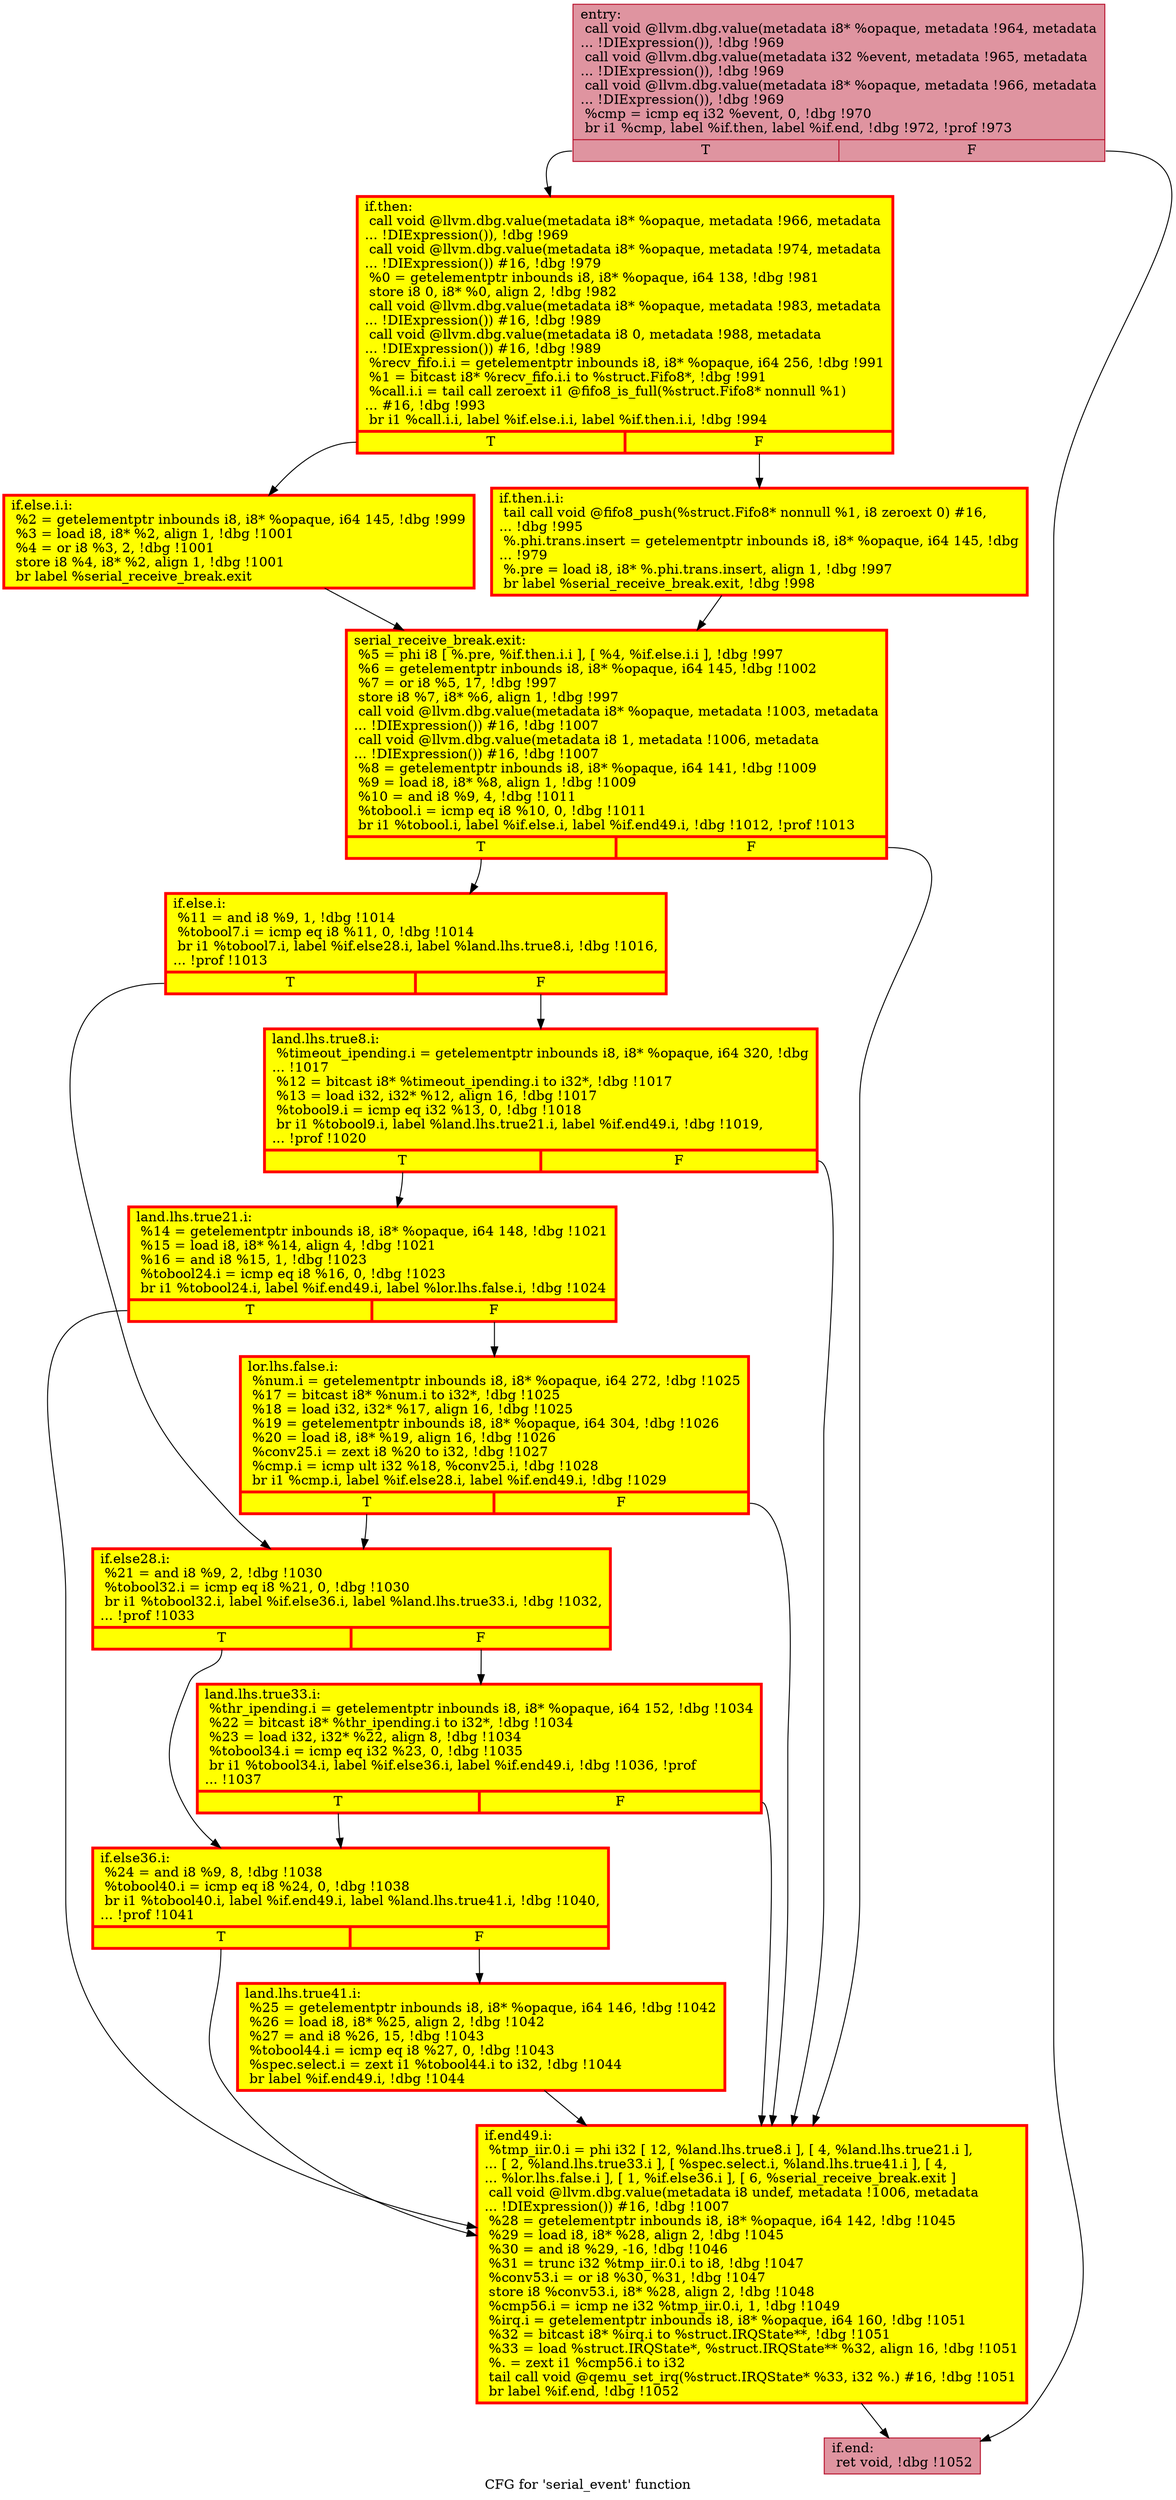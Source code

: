 digraph "CFG for 'serial_event' function" {
	label="CFG for 'serial_event' function";

	Node0x5588d41327e0 [shape=record,color="#b70d28ff", style=filled, fillcolor="#b70d2870",label="{entry:\l  call void @llvm.dbg.value(metadata i8* %opaque, metadata !964, metadata\l... !DIExpression()), !dbg !969\l  call void @llvm.dbg.value(metadata i32 %event, metadata !965, metadata\l... !DIExpression()), !dbg !969\l  call void @llvm.dbg.value(metadata i8* %opaque, metadata !966, metadata\l... !DIExpression()), !dbg !969\l  %cmp = icmp eq i32 %event, 0, !dbg !970\l  br i1 %cmp, label %if.then, label %if.end, !dbg !972, !prof !973\l|{<s0>T|<s1>F}}"];
	Node0x5588d41327e0:s0 -> Node0x5588d41384a0;
	Node0x5588d41327e0:s1 -> Node0x5588d41384f0;
	Node0x5588d41384a0 [shape=record,penwidth=3.0, style="filled", color="red", fillcolor="yellow",label="{if.then:                                          \l  call void @llvm.dbg.value(metadata i8* %opaque, metadata !966, metadata\l... !DIExpression()), !dbg !969\l  call void @llvm.dbg.value(metadata i8* %opaque, metadata !974, metadata\l... !DIExpression()) #16, !dbg !979\l  %0 = getelementptr inbounds i8, i8* %opaque, i64 138, !dbg !981\l  store i8 0, i8* %0, align 2, !dbg !982\l  call void @llvm.dbg.value(metadata i8* %opaque, metadata !983, metadata\l... !DIExpression()) #16, !dbg !989\l  call void @llvm.dbg.value(metadata i8 0, metadata !988, metadata\l... !DIExpression()) #16, !dbg !989\l  %recv_fifo.i.i = getelementptr inbounds i8, i8* %opaque, i64 256, !dbg !991\l  %1 = bitcast i8* %recv_fifo.i.i to %struct.Fifo8*, !dbg !991\l  %call.i.i = tail call zeroext i1 @fifo8_is_full(%struct.Fifo8* nonnull %1)\l... #16, !dbg !993\l  br i1 %call.i.i, label %if.else.i.i, label %if.then.i.i, !dbg !994\l|{<s0>T|<s1>F}}"];
	Node0x5588d41384a0:s0 -> Node0x5588d4132790;
	Node0x5588d41384a0:s1 -> Node0x5588d40af890;
	Node0x5588d40af890 [shape=record,penwidth=3.0, style="filled", color="red", fillcolor="yellow",label="{if.then.i.i:                                      \l  tail call void @fifo8_push(%struct.Fifo8* nonnull %1, i8 zeroext 0) #16,\l... !dbg !995\l  %.phi.trans.insert = getelementptr inbounds i8, i8* %opaque, i64 145, !dbg\l... !979\l  %.pre = load i8, i8* %.phi.trans.insert, align 1, !dbg !997\l  br label %serial_receive_break.exit, !dbg !998\l}"];
	Node0x5588d40af890 -> Node0x5588d40daf30;
	Node0x5588d4132790 [shape=record,penwidth=3.0, style="filled", color="red", fillcolor="yellow",label="{if.else.i.i:                                      \l  %2 = getelementptr inbounds i8, i8* %opaque, i64 145, !dbg !999\l  %3 = load i8, i8* %2, align 1, !dbg !1001\l  %4 = or i8 %3, 2, !dbg !1001\l  store i8 %4, i8* %2, align 1, !dbg !1001\l  br label %serial_receive_break.exit\l}"];
	Node0x5588d4132790 -> Node0x5588d40daf30;
	Node0x5588d40daf30 [shape=record,penwidth=3.0, style="filled", color="red", fillcolor="yellow",label="{serial_receive_break.exit:                        \l  %5 = phi i8 [ %.pre, %if.then.i.i ], [ %4, %if.else.i.i ], !dbg !997\l  %6 = getelementptr inbounds i8, i8* %opaque, i64 145, !dbg !1002\l  %7 = or i8 %5, 17, !dbg !997\l  store i8 %7, i8* %6, align 1, !dbg !997\l  call void @llvm.dbg.value(metadata i8* %opaque, metadata !1003, metadata\l... !DIExpression()) #16, !dbg !1007\l  call void @llvm.dbg.value(metadata i8 1, metadata !1006, metadata\l... !DIExpression()) #16, !dbg !1007\l  %8 = getelementptr inbounds i8, i8* %opaque, i64 141, !dbg !1009\l  %9 = load i8, i8* %8, align 1, !dbg !1009\l  %10 = and i8 %9, 4, !dbg !1011\l  %tobool.i = icmp eq i8 %10, 0, !dbg !1011\l  br i1 %tobool.i, label %if.else.i, label %if.end49.i, !dbg !1012, !prof !1013\l|{<s0>T|<s1>F}}"];
	Node0x5588d40daf30:s0 -> Node0x5588d42c1850;
	Node0x5588d40daf30:s1 -> Node0x5588d42caf30;
	Node0x5588d42c1850 [shape=record,penwidth=3.0, style="filled", color="red", fillcolor="yellow",label="{if.else.i:                                        \l  %11 = and i8 %9, 1, !dbg !1014\l  %tobool7.i = icmp eq i8 %11, 0, !dbg !1014\l  br i1 %tobool7.i, label %if.else28.i, label %land.lhs.true8.i, !dbg !1016,\l... !prof !1013\l|{<s0>T|<s1>F}}"];
	Node0x5588d42c1850:s0 -> Node0x5588d4256a30;
	Node0x5588d42c1850:s1 -> Node0x5588d42c8c30;
	Node0x5588d42c8c30 [shape=record,penwidth=3.0, style="filled", color="red", fillcolor="yellow",label="{land.lhs.true8.i:                                 \l  %timeout_ipending.i = getelementptr inbounds i8, i8* %opaque, i64 320, !dbg\l... !1017\l  %12 = bitcast i8* %timeout_ipending.i to i32*, !dbg !1017\l  %13 = load i32, i32* %12, align 16, !dbg !1017\l  %tobool9.i = icmp eq i32 %13, 0, !dbg !1018\l  br i1 %tobool9.i, label %land.lhs.true21.i, label %if.end49.i, !dbg !1019,\l... !prof !1020\l|{<s0>T|<s1>F}}"];
	Node0x5588d42c8c30:s0 -> Node0x5588d4274dd0;
	Node0x5588d42c8c30:s1 -> Node0x5588d42caf30;
	Node0x5588d4274dd0 [shape=record,penwidth=3.0, style="filled", color="red", fillcolor="yellow",label="{land.lhs.true21.i:                                \l  %14 = getelementptr inbounds i8, i8* %opaque, i64 148, !dbg !1021\l  %15 = load i8, i8* %14, align 4, !dbg !1021\l  %16 = and i8 %15, 1, !dbg !1023\l  %tobool24.i = icmp eq i8 %16, 0, !dbg !1023\l  br i1 %tobool24.i, label %if.end49.i, label %lor.lhs.false.i, !dbg !1024\l|{<s0>T|<s1>F}}"];
	Node0x5588d4274dd0:s0 -> Node0x5588d42caf30;
	Node0x5588d4274dd0:s1 -> Node0x5588d42b5670;
	Node0x5588d42b5670 [shape=record,penwidth=3.0, style="filled", color="red", fillcolor="yellow",label="{lor.lhs.false.i:                                  \l  %num.i = getelementptr inbounds i8, i8* %opaque, i64 272, !dbg !1025\l  %17 = bitcast i8* %num.i to i32*, !dbg !1025\l  %18 = load i32, i32* %17, align 16, !dbg !1025\l  %19 = getelementptr inbounds i8, i8* %opaque, i64 304, !dbg !1026\l  %20 = load i8, i8* %19, align 16, !dbg !1026\l  %conv25.i = zext i8 %20 to i32, !dbg !1027\l  %cmp.i = icmp ult i32 %18, %conv25.i, !dbg !1028\l  br i1 %cmp.i, label %if.else28.i, label %if.end49.i, !dbg !1029\l|{<s0>T|<s1>F}}"];
	Node0x5588d42b5670:s0 -> Node0x5588d4256a30;
	Node0x5588d42b5670:s1 -> Node0x5588d42caf30;
	Node0x5588d4256a30 [shape=record,penwidth=3.0, style="filled", color="red", fillcolor="yellow",label="{if.else28.i:                                      \l  %21 = and i8 %9, 2, !dbg !1030\l  %tobool32.i = icmp eq i8 %21, 0, !dbg !1030\l  br i1 %tobool32.i, label %if.else36.i, label %land.lhs.true33.i, !dbg !1032,\l... !prof !1033\l|{<s0>T|<s1>F}}"];
	Node0x5588d4256a30:s0 -> Node0x5588d42c8760;
	Node0x5588d4256a30:s1 -> Node0x5588d424c150;
	Node0x5588d424c150 [shape=record,penwidth=3.0, style="filled", color="red", fillcolor="yellow",label="{land.lhs.true33.i:                                \l  %thr_ipending.i = getelementptr inbounds i8, i8* %opaque, i64 152, !dbg !1034\l  %22 = bitcast i8* %thr_ipending.i to i32*, !dbg !1034\l  %23 = load i32, i32* %22, align 8, !dbg !1034\l  %tobool34.i = icmp eq i32 %23, 0, !dbg !1035\l  br i1 %tobool34.i, label %if.else36.i, label %if.end49.i, !dbg !1036, !prof\l... !1037\l|{<s0>T|<s1>F}}"];
	Node0x5588d424c150:s0 -> Node0x5588d42c8760;
	Node0x5588d424c150:s1 -> Node0x5588d42caf30;
	Node0x5588d42c8760 [shape=record,penwidth=3.0, style="filled", color="red", fillcolor="yellow",label="{if.else36.i:                                      \l  %24 = and i8 %9, 8, !dbg !1038\l  %tobool40.i = icmp eq i8 %24, 0, !dbg !1038\l  br i1 %tobool40.i, label %if.end49.i, label %land.lhs.true41.i, !dbg !1040,\l... !prof !1041\l|{<s0>T|<s1>F}}"];
	Node0x5588d42c8760:s0 -> Node0x5588d42caf30;
	Node0x5588d42c8760:s1 -> Node0x5588d42bf650;
	Node0x5588d42bf650 [shape=record,penwidth=3.0, style="filled", color="red", fillcolor="yellow",label="{land.lhs.true41.i:                                \l  %25 = getelementptr inbounds i8, i8* %opaque, i64 146, !dbg !1042\l  %26 = load i8, i8* %25, align 2, !dbg !1042\l  %27 = and i8 %26, 15, !dbg !1043\l  %tobool44.i = icmp eq i8 %27, 0, !dbg !1043\l  %spec.select.i = zext i1 %tobool44.i to i32, !dbg !1044\l  br label %if.end49.i, !dbg !1044\l}"];
	Node0x5588d42bf650 -> Node0x5588d42caf30;
	Node0x5588d42caf30 [shape=record,penwidth=3.0, style="filled", color="red", fillcolor="yellow",label="{if.end49.i:                                       \l  %tmp_iir.0.i = phi i32 [ 12, %land.lhs.true8.i ], [ 4, %land.lhs.true21.i ],\l... [ 2, %land.lhs.true33.i ], [ %spec.select.i, %land.lhs.true41.i ], [ 4,\l... %lor.lhs.false.i ], [ 1, %if.else36.i ], [ 6, %serial_receive_break.exit ]\l  call void @llvm.dbg.value(metadata i8 undef, metadata !1006, metadata\l... !DIExpression()) #16, !dbg !1007\l  %28 = getelementptr inbounds i8, i8* %opaque, i64 142, !dbg !1045\l  %29 = load i8, i8* %28, align 2, !dbg !1045\l  %30 = and i8 %29, -16, !dbg !1046\l  %31 = trunc i32 %tmp_iir.0.i to i8, !dbg !1047\l  %conv53.i = or i8 %30, %31, !dbg !1047\l  store i8 %conv53.i, i8* %28, align 2, !dbg !1048\l  %cmp56.i = icmp ne i32 %tmp_iir.0.i, 1, !dbg !1049\l  %irq.i = getelementptr inbounds i8, i8* %opaque, i64 160, !dbg !1051\l  %32 = bitcast i8* %irq.i to %struct.IRQState**, !dbg !1051\l  %33 = load %struct.IRQState*, %struct.IRQState** %32, align 16, !dbg !1051\l  %. = zext i1 %cmp56.i to i32\l  tail call void @qemu_set_irq(%struct.IRQState* %33, i32 %.) #16, !dbg !1051\l  br label %if.end, !dbg !1052\l}"];
	Node0x5588d42caf30 -> Node0x5588d41384f0;
	Node0x5588d41384f0 [shape=record,color="#b70d28ff", style=filled, fillcolor="#b70d2870",label="{if.end:                                           \l  ret void, !dbg !1052\l}"];
}
